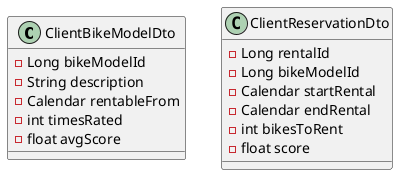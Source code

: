 @startuml

class ClientBikeModelDto {
	-Long bikeModelId
	-String description
	-Calendar rentableFrom
	-int timesRated
	-float avgScore
}

class ClientReservationDto {
	-Long rentalId
	-Long bikeModelId
	-Calendar startRental
	-Calendar endRental
	-int bikesToRent
	-float score
}

@enduml
